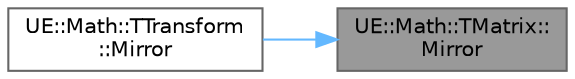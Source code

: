 digraph "UE::Math::TMatrix::Mirror"
{
 // INTERACTIVE_SVG=YES
 // LATEX_PDF_SIZE
  bgcolor="transparent";
  edge [fontname=Helvetica,fontsize=10,labelfontname=Helvetica,labelfontsize=10];
  node [fontname=Helvetica,fontsize=10,shape=box,height=0.2,width=0.4];
  rankdir="RL";
  Node1 [id="Node000001",label="UE::Math::TMatrix::\lMirror",height=0.2,width=0.4,color="gray40", fillcolor="grey60", style="filled", fontcolor="black",tooltip="Utility for mirroring this transform across a certain plane, and flipping one of the axis as well."];
  Node1 -> Node2 [id="edge1_Node000001_Node000002",dir="back",color="steelblue1",style="solid",tooltip=" "];
  Node2 [id="Node000002",label="UE::Math::TTransform\l::Mirror",height=0.2,width=0.4,color="grey40", fillcolor="white", style="filled",URL="$d9/db6/structUE_1_1Math_1_1TTransform.html#afcabdb6b2804cc957a24c490f0d795f7",tooltip=" "];
}
